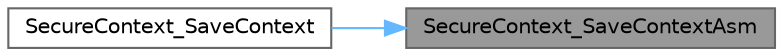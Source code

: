 digraph "SecureContext_SaveContextAsm"
{
 // LATEX_PDF_SIZE
  bgcolor="transparent";
  edge [fontname=Helvetica,fontsize=10,labelfontname=Helvetica,labelfontsize=10];
  node [fontname=Helvetica,fontsize=10,shape=box,height=0.2,width=0.4];
  rankdir="RL";
  Node1 [id="Node000001",label="SecureContext_SaveContextAsm",height=0.2,width=0.4,color="gray40", fillcolor="grey60", style="filled", fontcolor="black",tooltip=" "];
  Node1 -> Node2 [id="edge1_Node000001_Node000002",dir="back",color="steelblue1",style="solid",tooltip=" "];
  Node2 [id="Node000002",label="SecureContext_SaveContext",height=0.2,width=0.4,color="grey40", fillcolor="white", style="filled",URL="$_a_r_mv8_m_2secure_2context_2secure__context_8c.html#aa4bb9a11bb87fca5589d44fe1caea414",tooltip="Saves the given context."];
}
